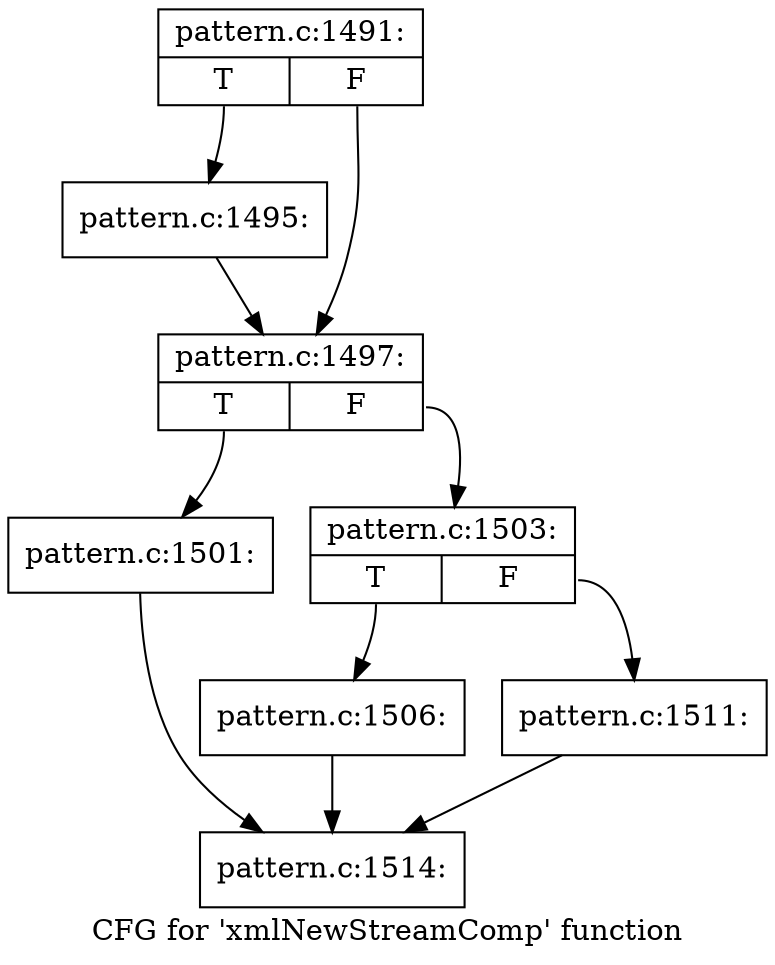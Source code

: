 digraph "CFG for 'xmlNewStreamComp' function" {
	label="CFG for 'xmlNewStreamComp' function";

	Node0x471df00 [shape=record,label="{pattern.c:1491:|{<s0>T|<s1>F}}"];
	Node0x471df00:s0 -> Node0x471e0f0;
	Node0x471df00:s1 -> Node0x471e140;
	Node0x471e0f0 [shape=record,label="{pattern.c:1495:}"];
	Node0x471e0f0 -> Node0x471e140;
	Node0x471e140 [shape=record,label="{pattern.c:1497:|{<s0>T|<s1>F}}"];
	Node0x471e140:s0 -> Node0x4754f70;
	Node0x471e140:s1 -> Node0x4754fc0;
	Node0x4754f70 [shape=record,label="{pattern.c:1501:}"];
	Node0x4754f70 -> Node0x47472c0;
	Node0x4754fc0 [shape=record,label="{pattern.c:1503:|{<s0>T|<s1>F}}"];
	Node0x4754fc0:s0 -> Node0x4755cf0;
	Node0x4754fc0:s1 -> Node0x4755d40;
	Node0x4755cf0 [shape=record,label="{pattern.c:1506:}"];
	Node0x4755cf0 -> Node0x47472c0;
	Node0x4755d40 [shape=record,label="{pattern.c:1511:}"];
	Node0x4755d40 -> Node0x47472c0;
	Node0x47472c0 [shape=record,label="{pattern.c:1514:}"];
}
